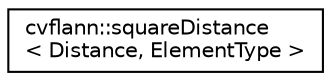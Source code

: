 digraph "Graphical Class Hierarchy"
{
 // LATEX_PDF_SIZE
  edge [fontname="Helvetica",fontsize="10",labelfontname="Helvetica",labelfontsize="10"];
  node [fontname="Helvetica",fontsize="10",shape=record];
  rankdir="LR";
  Node0 [label="cvflann::squareDistance\l\< Distance, ElementType \>",height=0.2,width=0.4,color="black", fillcolor="white", style="filled",URL="$structcvflann_1_1square_distance.html",tooltip=" "];
}
